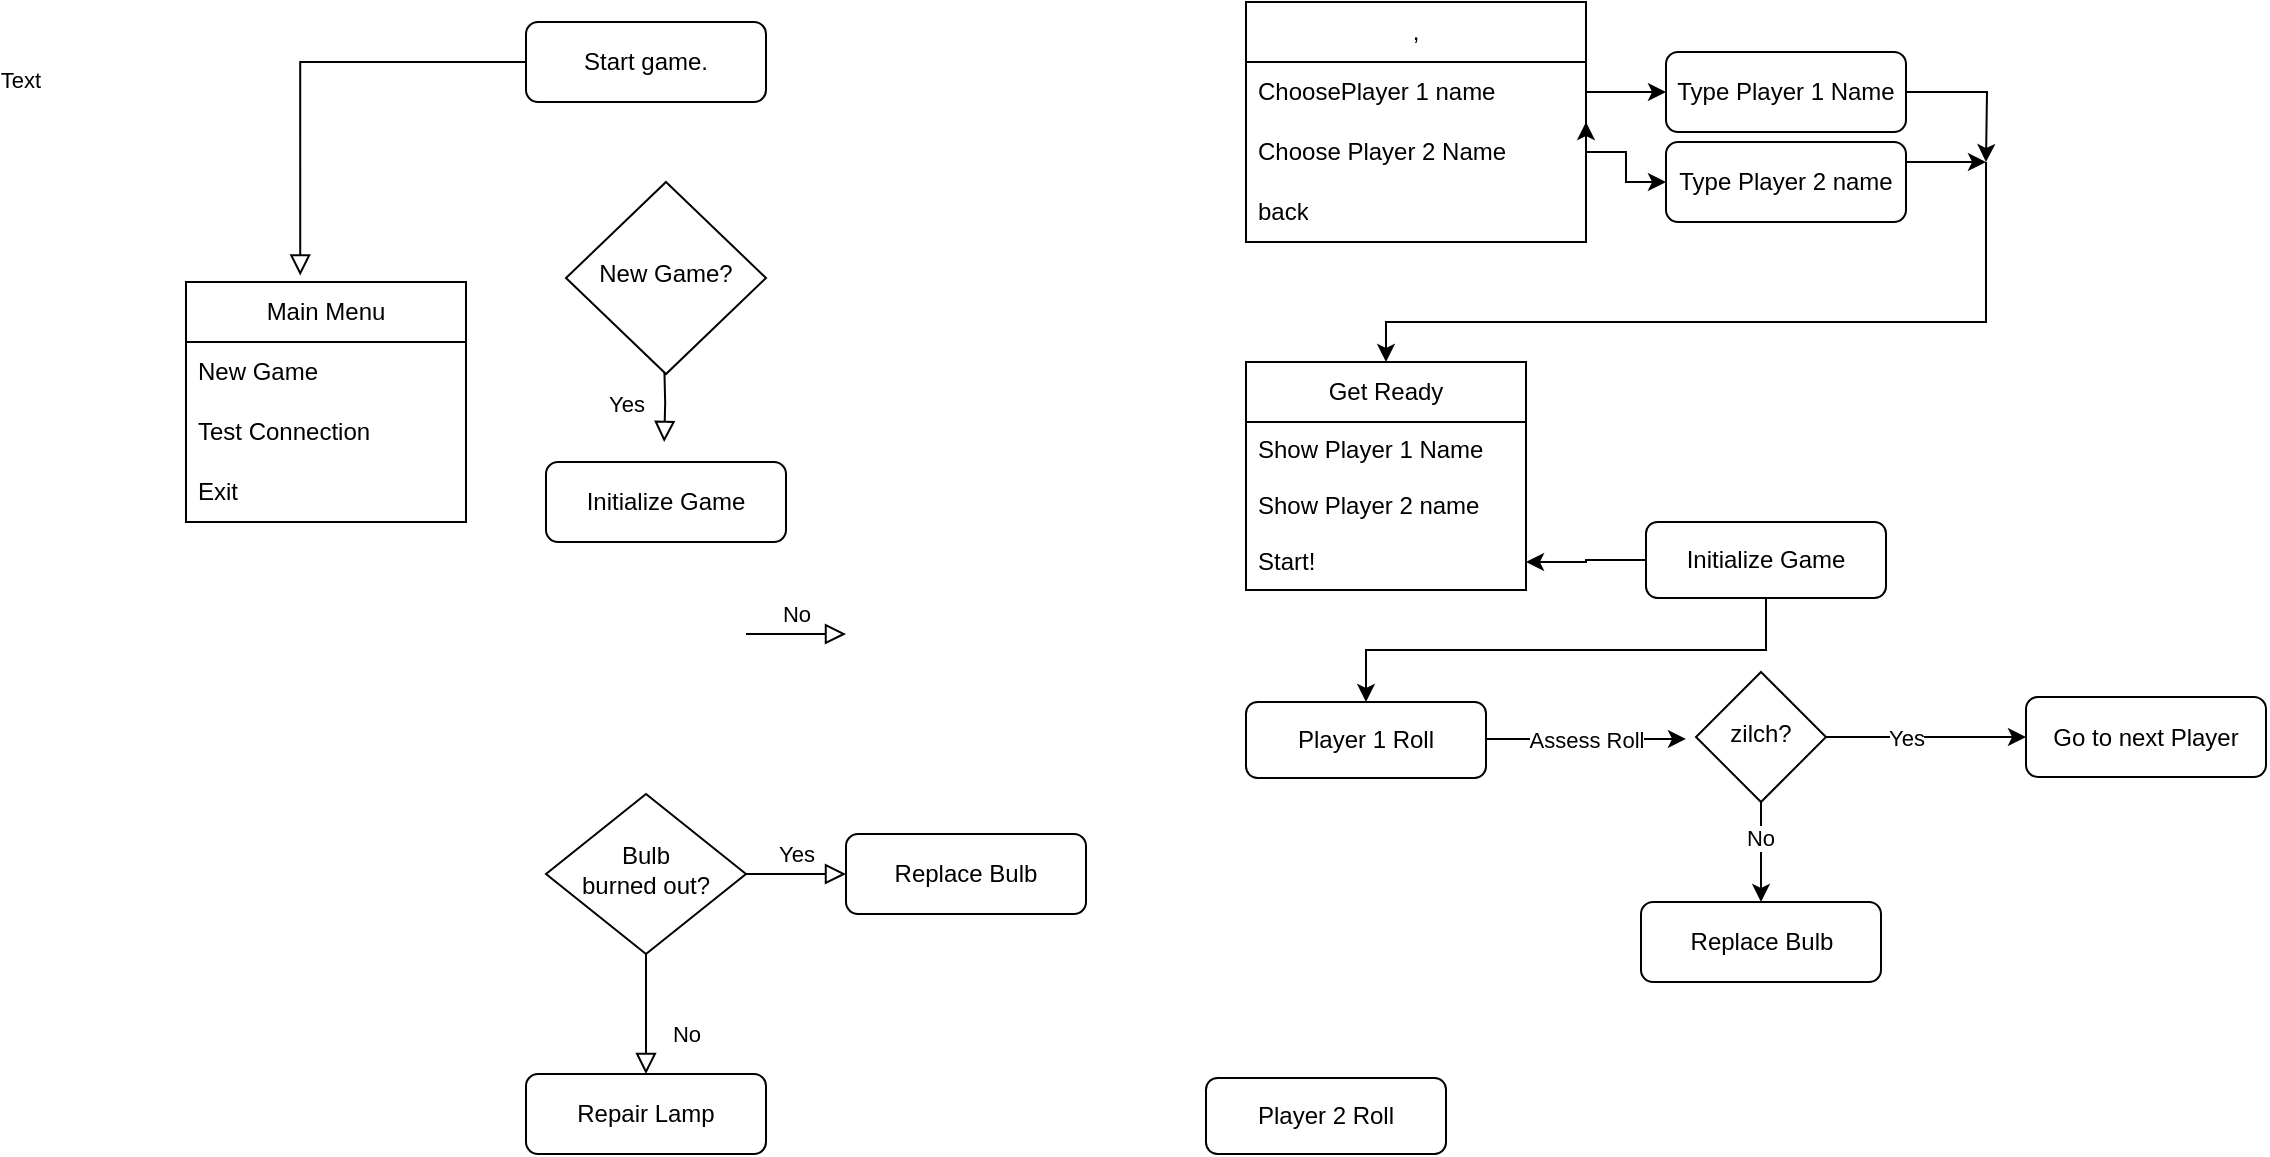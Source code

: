 <mxfile version="26.2.14">
  <diagram id="C5RBs43oDa-KdzZeNtuy" name="Page-1">
    <mxGraphModel dx="1611" dy="391" grid="1" gridSize="10" guides="1" tooltips="1" connect="1" arrows="1" fold="1" page="1" pageScale="1" pageWidth="827" pageHeight="1169" math="0" shadow="0">
      <root>
        <mxCell id="WIyWlLk6GJQsqaUBKTNV-0" />
        <mxCell id="WIyWlLk6GJQsqaUBKTNV-1" parent="WIyWlLk6GJQsqaUBKTNV-0" />
        <mxCell id="WIyWlLk6GJQsqaUBKTNV-2" value="" style="rounded=0;html=1;jettySize=auto;orthogonalLoop=1;fontSize=11;endArrow=block;endFill=0;endSize=8;strokeWidth=1;shadow=0;labelBackgroundColor=none;edgeStyle=orthogonalEdgeStyle;entryX=0.408;entryY=-0.027;entryDx=0;entryDy=0;entryPerimeter=0;" parent="WIyWlLk6GJQsqaUBKTNV-1" source="WIyWlLk6GJQsqaUBKTNV-3" target="AIKEK0CDMziKyH6VWdU1-1" edge="1">
          <mxGeometry relative="1" as="geometry">
            <mxPoint x="220" y="290" as="targetPoint" />
          </mxGeometry>
        </mxCell>
        <mxCell id="AIKEK0CDMziKyH6VWdU1-0" value="Text" style="edgeLabel;html=1;align=center;verticalAlign=middle;resizable=0;points=[];" vertex="1" connectable="0" parent="WIyWlLk6GJQsqaUBKTNV-2">
          <mxGeometry x="-0.08" y="2" relative="1" as="geometry">
            <mxPoint x="-152" y="7" as="offset" />
          </mxGeometry>
        </mxCell>
        <mxCell id="WIyWlLk6GJQsqaUBKTNV-3" value="Start game." style="rounded=1;whiteSpace=wrap;html=1;fontSize=12;glass=0;strokeWidth=1;shadow=0;" parent="WIyWlLk6GJQsqaUBKTNV-1" vertex="1">
          <mxGeometry x="160" y="80" width="120" height="40" as="geometry" />
        </mxCell>
        <mxCell id="WIyWlLk6GJQsqaUBKTNV-4" value="Yes" style="rounded=0;html=1;jettySize=auto;orthogonalLoop=1;fontSize=11;endArrow=block;endFill=0;endSize=8;strokeWidth=1;shadow=0;labelBackgroundColor=none;edgeStyle=orthogonalEdgeStyle;" parent="WIyWlLk6GJQsqaUBKTNV-1" edge="1">
          <mxGeometry y="20" relative="1" as="geometry">
            <mxPoint as="offset" />
            <mxPoint x="229.09" y="250" as="sourcePoint" />
            <mxPoint x="229.09" y="290.0" as="targetPoint" />
          </mxGeometry>
        </mxCell>
        <mxCell id="WIyWlLk6GJQsqaUBKTNV-5" value="No" style="edgeStyle=orthogonalEdgeStyle;rounded=0;html=1;jettySize=auto;orthogonalLoop=1;fontSize=11;endArrow=block;endFill=0;endSize=8;strokeWidth=1;shadow=0;labelBackgroundColor=none;" parent="WIyWlLk6GJQsqaUBKTNV-1" edge="1">
          <mxGeometry y="10" relative="1" as="geometry">
            <mxPoint as="offset" />
            <mxPoint x="270" y="386" as="sourcePoint" />
            <mxPoint x="320" y="386" as="targetPoint" />
          </mxGeometry>
        </mxCell>
        <mxCell id="WIyWlLk6GJQsqaUBKTNV-6" value="New Game?" style="rhombus;whiteSpace=wrap;html=1;shadow=0;fontFamily=Helvetica;fontSize=12;align=center;strokeWidth=1;spacing=6;spacingTop=-4;" parent="WIyWlLk6GJQsqaUBKTNV-1" vertex="1">
          <mxGeometry x="180" y="160" width="100" height="96" as="geometry" />
        </mxCell>
        <mxCell id="WIyWlLk6GJQsqaUBKTNV-7" value="Initialize Game" style="rounded=1;whiteSpace=wrap;html=1;fontSize=12;glass=0;strokeWidth=1;shadow=0;" parent="WIyWlLk6GJQsqaUBKTNV-1" vertex="1">
          <mxGeometry x="170" y="300" width="120" height="40" as="geometry" />
        </mxCell>
        <mxCell id="WIyWlLk6GJQsqaUBKTNV-8" value="No" style="rounded=0;html=1;jettySize=auto;orthogonalLoop=1;fontSize=11;endArrow=block;endFill=0;endSize=8;strokeWidth=1;shadow=0;labelBackgroundColor=none;edgeStyle=orthogonalEdgeStyle;" parent="WIyWlLk6GJQsqaUBKTNV-1" edge="1">
          <mxGeometry x="0.333" y="20" relative="1" as="geometry">
            <mxPoint as="offset" />
            <mxPoint x="220" y="546" as="sourcePoint" />
            <mxPoint x="220" y="606" as="targetPoint" />
          </mxGeometry>
        </mxCell>
        <mxCell id="WIyWlLk6GJQsqaUBKTNV-9" value="Yes" style="edgeStyle=orthogonalEdgeStyle;rounded=0;html=1;jettySize=auto;orthogonalLoop=1;fontSize=11;endArrow=block;endFill=0;endSize=8;strokeWidth=1;shadow=0;labelBackgroundColor=none;" parent="WIyWlLk6GJQsqaUBKTNV-1" edge="1">
          <mxGeometry y="10" relative="1" as="geometry">
            <mxPoint as="offset" />
            <mxPoint x="270" y="506.0" as="sourcePoint" />
            <mxPoint x="320" y="506.0" as="targetPoint" />
          </mxGeometry>
        </mxCell>
        <mxCell id="WIyWlLk6GJQsqaUBKTNV-10" value="Bulb&lt;br&gt;burned out?" style="rhombus;whiteSpace=wrap;html=1;shadow=0;fontFamily=Helvetica;fontSize=12;align=center;strokeWidth=1;spacing=6;spacingTop=-4;" parent="WIyWlLk6GJQsqaUBKTNV-1" vertex="1">
          <mxGeometry x="170" y="466" width="100" height="80" as="geometry" />
        </mxCell>
        <mxCell id="WIyWlLk6GJQsqaUBKTNV-11" value="Repair Lamp" style="rounded=1;whiteSpace=wrap;html=1;fontSize=12;glass=0;strokeWidth=1;shadow=0;" parent="WIyWlLk6GJQsqaUBKTNV-1" vertex="1">
          <mxGeometry x="160" y="606" width="120" height="40" as="geometry" />
        </mxCell>
        <mxCell id="WIyWlLk6GJQsqaUBKTNV-12" value="Replace Bulb" style="rounded=1;whiteSpace=wrap;html=1;fontSize=12;glass=0;strokeWidth=1;shadow=0;" parent="WIyWlLk6GJQsqaUBKTNV-1" vertex="1">
          <mxGeometry x="320" y="486" width="120" height="40" as="geometry" />
        </mxCell>
        <mxCell id="AIKEK0CDMziKyH6VWdU1-1" value="Main Menu" style="swimlane;fontStyle=0;childLayout=stackLayout;horizontal=1;startSize=30;horizontalStack=0;resizeParent=1;resizeParentMax=0;resizeLast=0;collapsible=1;marginBottom=0;whiteSpace=wrap;html=1;" vertex="1" parent="WIyWlLk6GJQsqaUBKTNV-1">
          <mxGeometry x="-10" y="210" width="140" height="120" as="geometry" />
        </mxCell>
        <mxCell id="AIKEK0CDMziKyH6VWdU1-2" value="New Game" style="text;strokeColor=none;fillColor=none;align=left;verticalAlign=middle;spacingLeft=4;spacingRight=4;overflow=hidden;points=[[0,0.5],[1,0.5]];portConstraint=eastwest;rotatable=0;whiteSpace=wrap;html=1;" vertex="1" parent="AIKEK0CDMziKyH6VWdU1-1">
          <mxGeometry y="30" width="140" height="30" as="geometry" />
        </mxCell>
        <mxCell id="AIKEK0CDMziKyH6VWdU1-3" value="Test Connection" style="text;strokeColor=none;fillColor=none;align=left;verticalAlign=middle;spacingLeft=4;spacingRight=4;overflow=hidden;points=[[0,0.5],[1,0.5]];portConstraint=eastwest;rotatable=0;whiteSpace=wrap;html=1;" vertex="1" parent="AIKEK0CDMziKyH6VWdU1-1">
          <mxGeometry y="60" width="140" height="30" as="geometry" />
        </mxCell>
        <mxCell id="AIKEK0CDMziKyH6VWdU1-4" value="Exit" style="text;strokeColor=none;fillColor=none;align=left;verticalAlign=middle;spacingLeft=4;spacingRight=4;overflow=hidden;points=[[0,0.5],[1,0.5]];portConstraint=eastwest;rotatable=0;whiteSpace=wrap;html=1;" vertex="1" parent="AIKEK0CDMziKyH6VWdU1-1">
          <mxGeometry y="90" width="140" height="30" as="geometry" />
        </mxCell>
        <mxCell id="AIKEK0CDMziKyH6VWdU1-5" value="," style="swimlane;fontStyle=0;childLayout=stackLayout;horizontal=1;startSize=30;horizontalStack=0;resizeParent=1;resizeParentMax=0;resizeLast=0;collapsible=1;marginBottom=0;whiteSpace=wrap;html=1;" vertex="1" parent="WIyWlLk6GJQsqaUBKTNV-1">
          <mxGeometry x="520" y="70" width="170" height="120" as="geometry">
            <mxRectangle x="520" y="70" width="40" height="30" as="alternateBounds" />
          </mxGeometry>
        </mxCell>
        <mxCell id="AIKEK0CDMziKyH6VWdU1-6" value="ChoosePlayer 1 name" style="text;strokeColor=none;fillColor=none;align=left;verticalAlign=middle;spacingLeft=4;spacingRight=4;overflow=hidden;points=[[0,0.5],[1,0.5]];portConstraint=eastwest;rotatable=0;whiteSpace=wrap;html=1;" vertex="1" parent="AIKEK0CDMziKyH6VWdU1-5">
          <mxGeometry y="30" width="170" height="30" as="geometry" />
        </mxCell>
        <mxCell id="AIKEK0CDMziKyH6VWdU1-10" style="edgeStyle=orthogonalEdgeStyle;rounded=0;orthogonalLoop=1;jettySize=auto;html=1;exitX=1;exitY=0.5;exitDx=0;exitDy=0;" edge="1" parent="AIKEK0CDMziKyH6VWdU1-5" source="AIKEK0CDMziKyH6VWdU1-7">
          <mxGeometry relative="1" as="geometry">
            <mxPoint x="170" y="60" as="targetPoint" />
          </mxGeometry>
        </mxCell>
        <mxCell id="AIKEK0CDMziKyH6VWdU1-7" value="Choose Player 2 Name" style="text;strokeColor=none;fillColor=none;align=left;verticalAlign=middle;spacingLeft=4;spacingRight=4;overflow=hidden;points=[[0,0.5],[1,0.5]];portConstraint=eastwest;rotatable=0;whiteSpace=wrap;html=1;" vertex="1" parent="AIKEK0CDMziKyH6VWdU1-5">
          <mxGeometry y="60" width="170" height="30" as="geometry" />
        </mxCell>
        <mxCell id="AIKEK0CDMziKyH6VWdU1-8" value="back" style="text;strokeColor=none;fillColor=none;align=left;verticalAlign=middle;spacingLeft=4;spacingRight=4;overflow=hidden;points=[[0,0.5],[1,0.5]];portConstraint=eastwest;rotatable=0;whiteSpace=wrap;html=1;" vertex="1" parent="AIKEK0CDMziKyH6VWdU1-5">
          <mxGeometry y="90" width="170" height="30" as="geometry" />
        </mxCell>
        <mxCell id="AIKEK0CDMziKyH6VWdU1-24" style="edgeStyle=orthogonalEdgeStyle;rounded=0;orthogonalLoop=1;jettySize=auto;html=1;exitX=1;exitY=0.5;exitDx=0;exitDy=0;" edge="1" parent="WIyWlLk6GJQsqaUBKTNV-1" source="AIKEK0CDMziKyH6VWdU1-13">
          <mxGeometry relative="1" as="geometry">
            <mxPoint x="890" y="150" as="targetPoint" />
          </mxGeometry>
        </mxCell>
        <mxCell id="AIKEK0CDMziKyH6VWdU1-13" value="Type Player 1 Name" style="rounded=1;whiteSpace=wrap;html=1;fontSize=12;glass=0;strokeWidth=1;shadow=0;" vertex="1" parent="WIyWlLk6GJQsqaUBKTNV-1">
          <mxGeometry x="730" y="95" width="120" height="40" as="geometry" />
        </mxCell>
        <mxCell id="AIKEK0CDMziKyH6VWdU1-23" style="edgeStyle=orthogonalEdgeStyle;rounded=0;orthogonalLoop=1;jettySize=auto;html=1;exitX=1;exitY=0.25;exitDx=0;exitDy=0;" edge="1" parent="WIyWlLk6GJQsqaUBKTNV-1" source="AIKEK0CDMziKyH6VWdU1-14">
          <mxGeometry relative="1" as="geometry">
            <mxPoint x="890" y="150.053" as="targetPoint" />
          </mxGeometry>
        </mxCell>
        <mxCell id="AIKEK0CDMziKyH6VWdU1-14" value="Type Player 2 name" style="rounded=1;whiteSpace=wrap;html=1;fontSize=12;glass=0;strokeWidth=1;shadow=0;" vertex="1" parent="WIyWlLk6GJQsqaUBKTNV-1">
          <mxGeometry x="730" y="140" width="120" height="40" as="geometry" />
        </mxCell>
        <mxCell id="AIKEK0CDMziKyH6VWdU1-12" style="edgeStyle=orthogonalEdgeStyle;rounded=0;orthogonalLoop=1;jettySize=auto;html=1;exitX=1;exitY=0.5;exitDx=0;exitDy=0;entryX=0;entryY=0.5;entryDx=0;entryDy=0;" edge="1" parent="WIyWlLk6GJQsqaUBKTNV-1" source="AIKEK0CDMziKyH6VWdU1-6" target="AIKEK0CDMziKyH6VWdU1-13">
          <mxGeometry relative="1" as="geometry">
            <mxPoint x="740" y="80" as="targetPoint" />
          </mxGeometry>
        </mxCell>
        <mxCell id="AIKEK0CDMziKyH6VWdU1-11" style="edgeStyle=orthogonalEdgeStyle;rounded=0;orthogonalLoop=1;jettySize=auto;html=1;exitX=1;exitY=0.5;exitDx=0;exitDy=0;" edge="1" parent="WIyWlLk6GJQsqaUBKTNV-1" source="AIKEK0CDMziKyH6VWdU1-7" target="AIKEK0CDMziKyH6VWdU1-14">
          <mxGeometry relative="1" as="geometry">
            <mxPoint x="740" y="145.0" as="targetPoint" />
          </mxGeometry>
        </mxCell>
        <mxCell id="AIKEK0CDMziKyH6VWdU1-16" value="Get Ready" style="swimlane;fontStyle=0;childLayout=stackLayout;horizontal=1;startSize=30;horizontalStack=0;resizeParent=1;resizeParentMax=0;resizeLast=0;collapsible=1;marginBottom=0;whiteSpace=wrap;html=1;" vertex="1" parent="WIyWlLk6GJQsqaUBKTNV-1">
          <mxGeometry x="520" y="250" width="140" height="114" as="geometry" />
        </mxCell>
        <mxCell id="AIKEK0CDMziKyH6VWdU1-17" value="Show Player 1 Name" style="text;strokeColor=none;fillColor=none;align=left;verticalAlign=middle;spacingLeft=4;spacingRight=4;overflow=hidden;points=[[0,0.5],[1,0.5]];portConstraint=eastwest;rotatable=0;whiteSpace=wrap;html=1;" vertex="1" parent="AIKEK0CDMziKyH6VWdU1-16">
          <mxGeometry y="30" width="140" height="28" as="geometry" />
        </mxCell>
        <mxCell id="AIKEK0CDMziKyH6VWdU1-18" value="Show Player 2 name" style="text;strokeColor=none;fillColor=none;align=left;verticalAlign=middle;spacingLeft=4;spacingRight=4;overflow=hidden;points=[[0,0.5],[1,0.5]];portConstraint=eastwest;rotatable=0;whiteSpace=wrap;html=1;" vertex="1" parent="AIKEK0CDMziKyH6VWdU1-16">
          <mxGeometry y="58" width="140" height="28" as="geometry" />
        </mxCell>
        <mxCell id="AIKEK0CDMziKyH6VWdU1-19" value="Start!" style="text;strokeColor=none;fillColor=none;align=left;verticalAlign=middle;spacingLeft=4;spacingRight=4;overflow=hidden;points=[[0,0.5],[1,0.5]];portConstraint=eastwest;rotatable=0;whiteSpace=wrap;html=1;" vertex="1" parent="AIKEK0CDMziKyH6VWdU1-16">
          <mxGeometry y="86" width="140" height="28" as="geometry" />
        </mxCell>
        <mxCell id="AIKEK0CDMziKyH6VWdU1-22" style="edgeStyle=orthogonalEdgeStyle;rounded=0;orthogonalLoop=1;jettySize=auto;html=1;exitX=0;exitY=0.5;exitDx=0;exitDy=0;entryX=1;entryY=0.5;entryDx=0;entryDy=0;" edge="1" parent="WIyWlLk6GJQsqaUBKTNV-1" source="AIKEK0CDMziKyH6VWdU1-21" target="AIKEK0CDMziKyH6VWdU1-19">
          <mxGeometry relative="1" as="geometry" />
        </mxCell>
        <mxCell id="AIKEK0CDMziKyH6VWdU1-29" style="edgeStyle=orthogonalEdgeStyle;rounded=0;orthogonalLoop=1;jettySize=auto;html=1;exitX=0.5;exitY=1;exitDx=0;exitDy=0;" edge="1" parent="WIyWlLk6GJQsqaUBKTNV-1" source="AIKEK0CDMziKyH6VWdU1-21" target="AIKEK0CDMziKyH6VWdU1-27">
          <mxGeometry relative="1" as="geometry" />
        </mxCell>
        <mxCell id="AIKEK0CDMziKyH6VWdU1-21" value="Initialize Game" style="rounded=1;whiteSpace=wrap;html=1;fontSize=12;glass=0;strokeWidth=1;shadow=0;" vertex="1" parent="WIyWlLk6GJQsqaUBKTNV-1">
          <mxGeometry x="720" y="330" width="120" height="38" as="geometry" />
        </mxCell>
        <mxCell id="AIKEK0CDMziKyH6VWdU1-25" style="edgeStyle=orthogonalEdgeStyle;rounded=0;orthogonalLoop=1;jettySize=auto;html=1;entryX=0.5;entryY=0;entryDx=0;entryDy=0;" edge="1" parent="WIyWlLk6GJQsqaUBKTNV-1" target="AIKEK0CDMziKyH6VWdU1-16">
          <mxGeometry relative="1" as="geometry">
            <mxPoint x="761.053" y="220" as="targetPoint" />
            <mxPoint x="890" y="150" as="sourcePoint" />
            <Array as="points">
              <mxPoint x="890" y="230" />
              <mxPoint x="590" y="230" />
            </Array>
          </mxGeometry>
        </mxCell>
        <mxCell id="AIKEK0CDMziKyH6VWdU1-27" value="Player 1 Roll" style="rounded=1;whiteSpace=wrap;html=1;fontSize=12;glass=0;strokeWidth=1;shadow=0;" vertex="1" parent="WIyWlLk6GJQsqaUBKTNV-1">
          <mxGeometry x="520" y="420" width="120" height="38" as="geometry" />
        </mxCell>
        <mxCell id="AIKEK0CDMziKyH6VWdU1-28" value="Player 2 Roll" style="rounded=1;whiteSpace=wrap;html=1;fontSize=12;glass=0;strokeWidth=1;shadow=0;" vertex="1" parent="WIyWlLk6GJQsqaUBKTNV-1">
          <mxGeometry x="500" y="608" width="120" height="38" as="geometry" />
        </mxCell>
        <mxCell id="AIKEK0CDMziKyH6VWdU1-30" value="" style="endArrow=classic;html=1;rounded=0;" edge="1" parent="WIyWlLk6GJQsqaUBKTNV-1">
          <mxGeometry relative="1" as="geometry">
            <mxPoint x="640" y="438.47" as="sourcePoint" />
            <mxPoint x="740" y="438.47" as="targetPoint" />
          </mxGeometry>
        </mxCell>
        <mxCell id="AIKEK0CDMziKyH6VWdU1-31" value="Assess Roll" style="edgeLabel;resizable=0;html=1;;align=center;verticalAlign=middle;" connectable="0" vertex="1" parent="AIKEK0CDMziKyH6VWdU1-30">
          <mxGeometry relative="1" as="geometry" />
        </mxCell>
        <mxCell id="AIKEK0CDMziKyH6VWdU1-34" style="edgeStyle=orthogonalEdgeStyle;rounded=0;orthogonalLoop=1;jettySize=auto;html=1;exitX=1;exitY=0.5;exitDx=0;exitDy=0;entryX=0;entryY=0.5;entryDx=0;entryDy=0;" edge="1" parent="WIyWlLk6GJQsqaUBKTNV-1" source="AIKEK0CDMziKyH6VWdU1-32" target="AIKEK0CDMziKyH6VWdU1-33">
          <mxGeometry relative="1" as="geometry" />
        </mxCell>
        <mxCell id="AIKEK0CDMziKyH6VWdU1-36" value="Yes" style="edgeLabel;html=1;align=center;verticalAlign=middle;resizable=0;points=[];" vertex="1" connectable="0" parent="AIKEK0CDMziKyH6VWdU1-34">
          <mxGeometry x="-0.199" y="3" relative="1" as="geometry">
            <mxPoint y="3" as="offset" />
          </mxGeometry>
        </mxCell>
        <mxCell id="AIKEK0CDMziKyH6VWdU1-38" style="edgeStyle=orthogonalEdgeStyle;rounded=0;orthogonalLoop=1;jettySize=auto;html=1;exitX=0.5;exitY=1;exitDx=0;exitDy=0;" edge="1" parent="WIyWlLk6GJQsqaUBKTNV-1" source="AIKEK0CDMziKyH6VWdU1-32" target="AIKEK0CDMziKyH6VWdU1-35">
          <mxGeometry relative="1" as="geometry" />
        </mxCell>
        <mxCell id="AIKEK0CDMziKyH6VWdU1-39" value="No" style="edgeLabel;html=1;align=center;verticalAlign=middle;resizable=0;points=[];" vertex="1" connectable="0" parent="AIKEK0CDMziKyH6VWdU1-38">
          <mxGeometry x="-0.303" y="-1" relative="1" as="geometry">
            <mxPoint as="offset" />
          </mxGeometry>
        </mxCell>
        <mxCell id="AIKEK0CDMziKyH6VWdU1-32" value="zilch?" style="rhombus;whiteSpace=wrap;html=1;shadow=0;fontFamily=Helvetica;fontSize=12;align=center;strokeWidth=1;spacing=6;spacingTop=-4;" vertex="1" parent="WIyWlLk6GJQsqaUBKTNV-1">
          <mxGeometry x="745" y="405" width="65" height="65" as="geometry" />
        </mxCell>
        <mxCell id="AIKEK0CDMziKyH6VWdU1-33" value="Go to next Player" style="rounded=1;whiteSpace=wrap;html=1;fontSize=12;glass=0;strokeWidth=1;shadow=0;" vertex="1" parent="WIyWlLk6GJQsqaUBKTNV-1">
          <mxGeometry x="910" y="417.5" width="120" height="40" as="geometry" />
        </mxCell>
        <mxCell id="AIKEK0CDMziKyH6VWdU1-35" value="Replace Bulb" style="rounded=1;whiteSpace=wrap;html=1;fontSize=12;glass=0;strokeWidth=1;shadow=0;" vertex="1" parent="WIyWlLk6GJQsqaUBKTNV-1">
          <mxGeometry x="717.5" y="520" width="120" height="40" as="geometry" />
        </mxCell>
      </root>
    </mxGraphModel>
  </diagram>
</mxfile>
